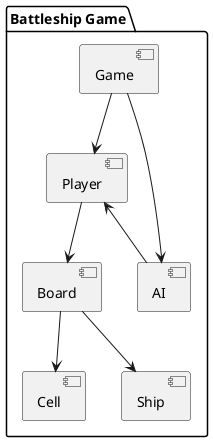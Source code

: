 @startuml Development_View
package "Battleship Game" {
    [Game] --> [Player]
    [Game] --> [AI]
    [Player] --> [Board]
    [Player] <-- [AI]
    [Board] --> [Cell]
    [Board] --> [Ship]
}
@enduml